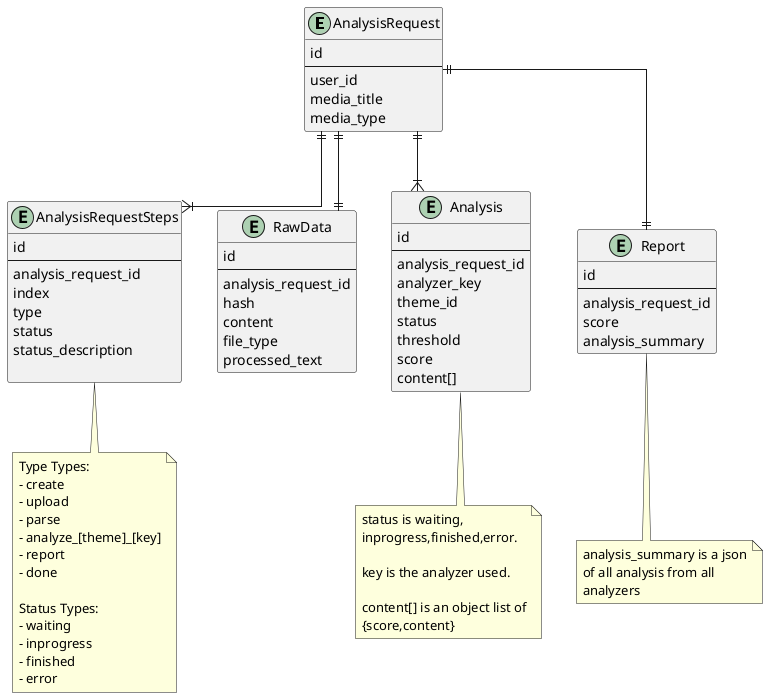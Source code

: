@startuml Database

' hide the spot
' hide circle

' avoid problems with angled crows feet
skinparam linetype ortho

entity AnalysisRequest {
    id
    ---
    user_id
    media_title
    media_type
}

entity AnalysisRequestSteps {
    id
    ---
    analysis_request_id
    index
    type
    status
    status_description

}

note bottom of AnalysisRequestSteps
    Type Types:
    - create
    - upload
    - parse
    - analyze_[theme]_[key]
    - report
    - done

    Status Types:
    - waiting
    - inprogress
    - finished
    - error
end note

entity RawData {
    id
    ---
    analysis_request_id
    hash
    content
    file_type
    processed_text
}

entity Analysis {
    id
    ---
    analysis_request_id
    analyzer_key
    theme_id
    status
    threshold
    score
    content[]
}

note bottom of Analysis
    status is waiting,
    inprogress,finished,error.

    key is the analyzer used.

    content[] is an object list of
    {score,content}
end note

entity Report {
    id
    ---
    analysis_request_id
    score
    analysis_summary
}

note bottom of Report
    analysis_summary is a json
    of all analysis from all
    analyzers 
end note

AnalysisRequest ||--|{ AnalysisRequestSteps
AnalysisRequest ||--|{ Analysis
AnalysisRequest ||--|| RawData
AnalysisRequest ||--|| Report

@enduml